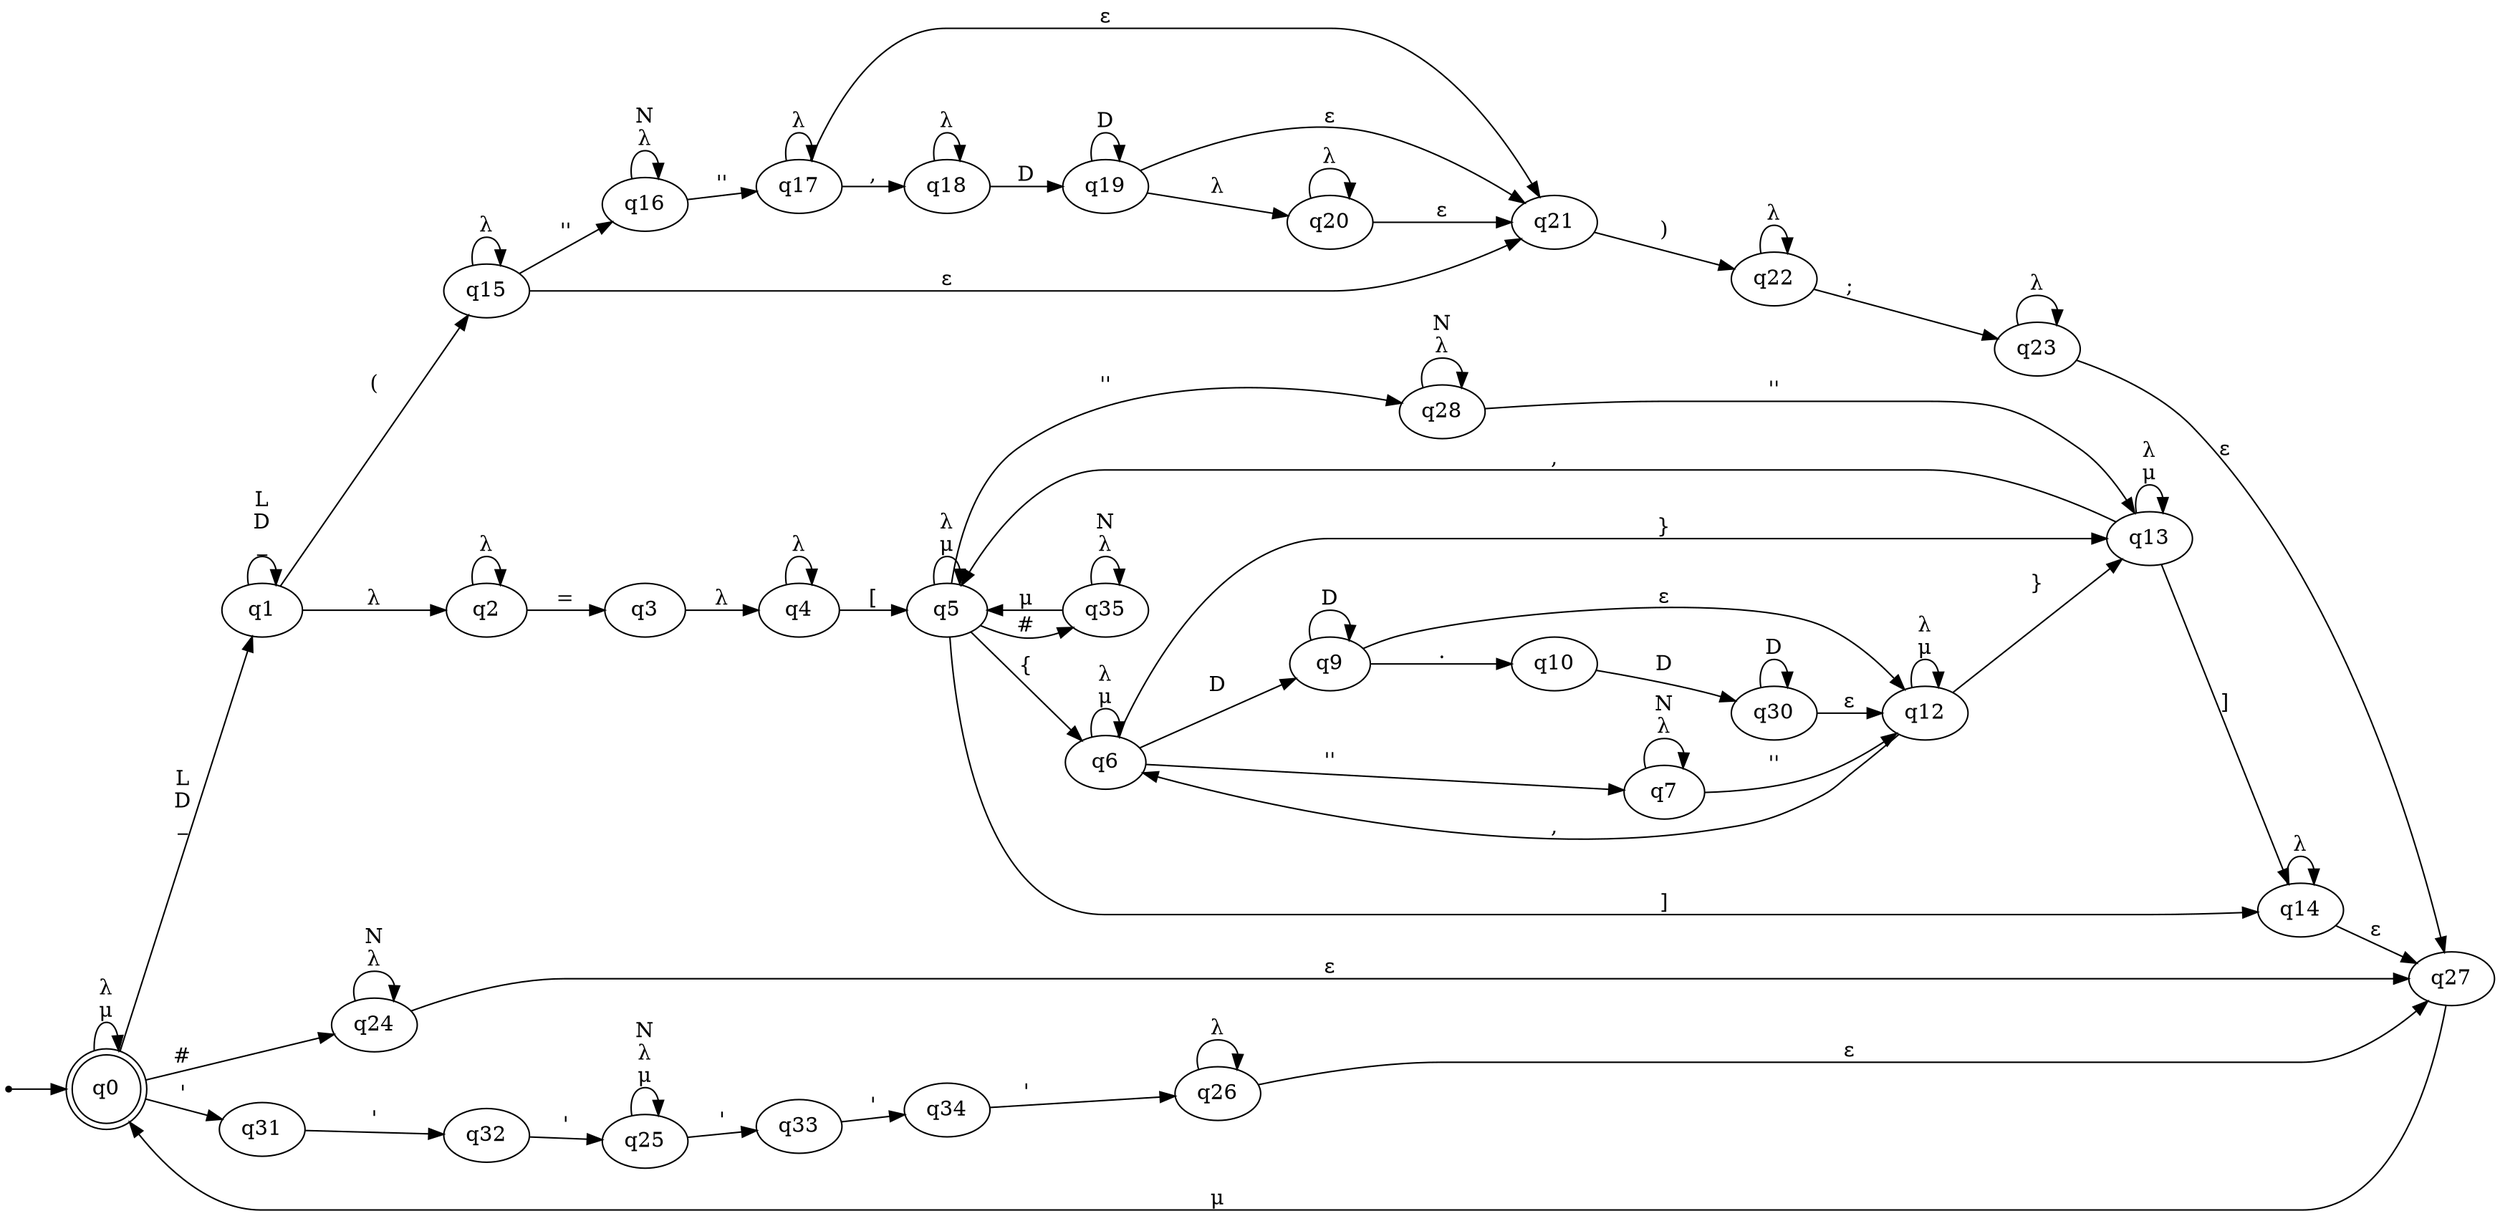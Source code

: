 digraph G {
    rankdir=LR
    
    str [shape="point"]
    q0 [shape="doublecircle"]
    
    /*
    ε: nothing
    λ: space or tab
    μ: jump
    */
    
    str -> q0
    q0 -> q0 [label="λ\nμ"]
    q0 -> q1 [label="L\nD\n_"]
    q1 -> q1 [label="L\nD\n_"]
    q1 -> q2 [label="λ"]
    q2 -> q2 [label="λ"]
    q2 -> q3 [label="="]
    q3 -> q4 [label="λ"]
    q4 -> q4 [label="λ"]
    q4 -> q5 [label="["]
    q5 -> q5 [label="λ\nμ"]
    q5 -> q6 [label="{"]
    
    q5 -> q14 [label="]"]
    q5 -> q35 [label="#"]
    q35 -> q35 [label="N\nλ"]
    q35 -> q5 [label="μ"]
    
    q5 -> q28 [label="''"]
    q28 -> q28 [label="N\nλ"]
    q28 -> q13 [label="''"]
    
    
    q6 -> q6 [label="λ\nμ"]
    
      // INICIO $entradaFloat
    q6 -> q9 [label="D"]
    q9 -> q9 [label="D"]
    q9 -> q10 [label="."]
    // FIN $entradaFloat
    
    // INICIO $entradaString
    q6 -> q7 [label="''"]
    q7 -> q7 [label="N\nλ"]
    q7 -> q12 [label="''"]
    // FIN $entradaString
    
    q6 -> q13 [label="}"]
     
    q9 -> q12 [label="ε"]
    q10 -> q30 [label="D"]
    q30 -> q30 [label="D"]
    q30 -> q12 [label="ε"]
    
    q12 -> q12 [label="λ\nμ"]
    q12 -> q13 [label="}"]
    q13 -> q13 [label="λ\nμ"]
    
    q12 -> q6 [label=","]
    q13 -> q5 [label=","]
    
    q13 -> q14 [label="]"]
    q14 -> q14 [label="λ"]
    
    q1 -> q15 [label="("]
    q15 -> q15 [label="λ"]
    
    // INICIO $entradaString
    q15 -> q16 [label="''"]
    q16 -> q16 [label="N\nλ"]
    q16 -> q17 [label="''"]
    // FIN $entradaString
    
    q17 -> q17 [label="λ"]
    q17 -> q18 [label=","]
    q18 -> q18 [label="λ"]
    q18 -> q19 [label="D"]
    q19 -> q19 [label="D"]
    q19 -> q20 [label="λ"]
    q20 -> q20 [label="λ"]
    q19 -> q21 [label="ε"]
    q20 -> q21 [label="ε"]
    q15 -> q21 [label="ε"]
    q17 -> q21 [label="ε"]
    q21 -> q22 [label=")"]
    q22 -> q22 [label="λ"]
    q22 -> q23 [label=";"]
    q23 -> q23 [label="λ"]
    
    q0 -> q24 [label="#"]
    q24 -> q24 [label="N\nλ"]
    
    q0 -> q31 [label="'"]
    q31 -> q32 [label="'"]
    q32 -> q25 [label="'"]
    q25 -> q25 [label="N\nλ\nμ"]
    q25 -> q33 [label="'"]
    q33 -> q34 [label="'"]
    q34 -> q26 [label="'"]
    q26 -> q26 [label="λ"]
    
    q23 -> q27 [label="ε"]
    q14 -> q27 [label="ε"]
    q24 -> q27 [label="ε"]
    q26 -> q27 [label="ε"]
    q27 -> q0 [label="μ"]
}